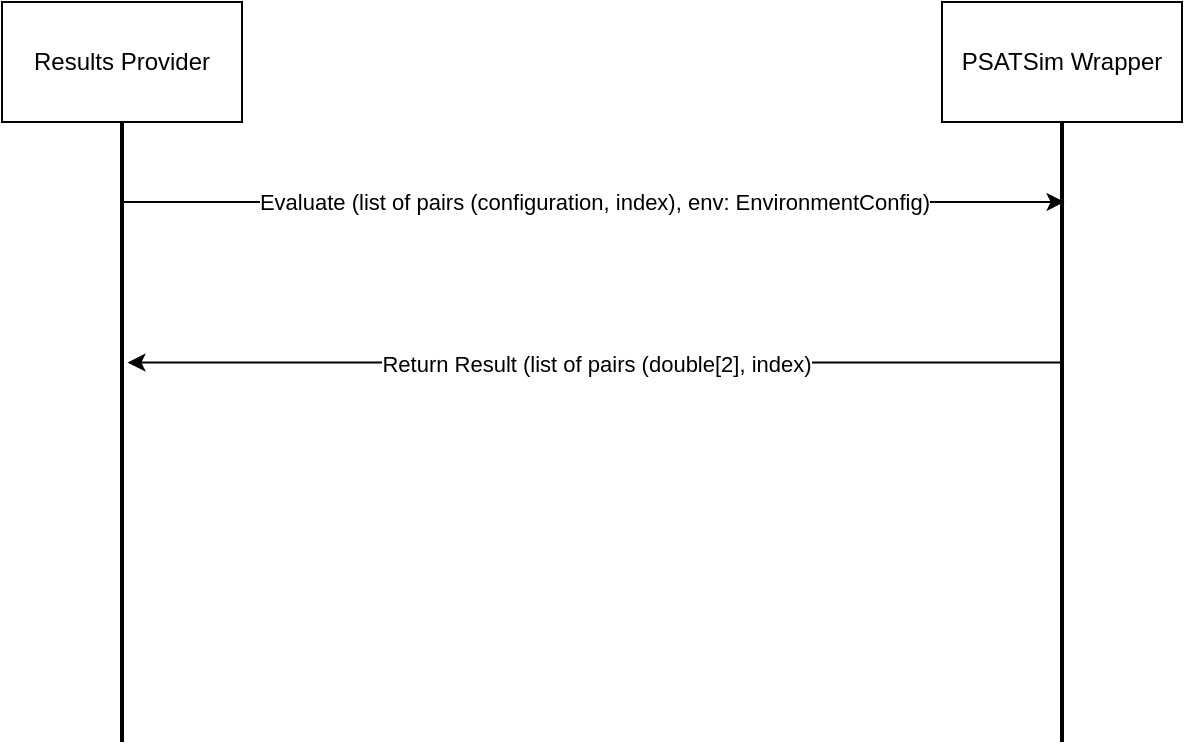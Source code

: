 <mxfile version="25.0.2">
  <diagram name="Page-1" id="EldFYQ_lz2brQdSXsF6H">
    <mxGraphModel dx="683" dy="399" grid="1" gridSize="10" guides="1" tooltips="1" connect="1" arrows="1" fold="1" page="1" pageScale="1" pageWidth="850" pageHeight="1100" math="0" shadow="0">
      <root>
        <mxCell id="0" />
        <mxCell id="1" parent="0" />
        <mxCell id="9iTePh-ViUkOh4qLZfGT-1" value="Results Provider" style="rounded=0;whiteSpace=wrap;html=1;" vertex="1" parent="1">
          <mxGeometry x="60" y="60" width="120" height="60" as="geometry" />
        </mxCell>
        <mxCell id="9iTePh-ViUkOh4qLZfGT-2" value="" style="line;strokeWidth=2;direction=south;html=1;" vertex="1" parent="1">
          <mxGeometry x="115" y="120" width="10" height="310" as="geometry" />
        </mxCell>
        <mxCell id="9iTePh-ViUkOh4qLZfGT-3" value="PSATSim Wrapper" style="rounded=0;whiteSpace=wrap;html=1;" vertex="1" parent="1">
          <mxGeometry x="530" y="60" width="120" height="60" as="geometry" />
        </mxCell>
        <mxCell id="9iTePh-ViUkOh4qLZfGT-4" value="" style="line;strokeWidth=2;direction=south;html=1;" vertex="1" parent="1">
          <mxGeometry x="585" y="120" width="10" height="310" as="geometry" />
        </mxCell>
        <mxCell id="9iTePh-ViUkOh4qLZfGT-5" value="" style="endArrow=classic;html=1;rounded=0;entryX=0.129;entryY=0.371;entryDx=0;entryDy=0;entryPerimeter=0;" edge="1" parent="1" target="9iTePh-ViUkOh4qLZfGT-4">
          <mxGeometry relative="1" as="geometry">
            <mxPoint x="120" y="160" as="sourcePoint" />
            <mxPoint x="220" y="160" as="targetPoint" />
          </mxGeometry>
        </mxCell>
        <mxCell id="9iTePh-ViUkOh4qLZfGT-6" value="Evaluate (list of pairs (configuration, index), env: EnvironmentConfig)" style="edgeLabel;resizable=0;html=1;;align=center;verticalAlign=middle;" connectable="0" vertex="1" parent="9iTePh-ViUkOh4qLZfGT-5">
          <mxGeometry relative="1" as="geometry" />
        </mxCell>
        <mxCell id="9iTePh-ViUkOh4qLZfGT-7" value="" style="endArrow=classic;html=1;rounded=0;entryX=0.388;entryY=0.229;entryDx=0;entryDy=0;entryPerimeter=0;exitX=0.388;exitY=0.5;exitDx=0;exitDy=0;exitPerimeter=0;" edge="1" parent="1" source="9iTePh-ViUkOh4qLZfGT-4" target="9iTePh-ViUkOh4qLZfGT-2">
          <mxGeometry relative="1" as="geometry">
            <mxPoint x="360" y="260" as="sourcePoint" />
            <mxPoint x="460" y="260" as="targetPoint" />
          </mxGeometry>
        </mxCell>
        <mxCell id="9iTePh-ViUkOh4qLZfGT-8" value="Return Result (list of pairs (double[2], index)" style="edgeLabel;resizable=0;html=1;;align=center;verticalAlign=middle;" connectable="0" vertex="1" parent="9iTePh-ViUkOh4qLZfGT-7">
          <mxGeometry relative="1" as="geometry" />
        </mxCell>
      </root>
    </mxGraphModel>
  </diagram>
</mxfile>
